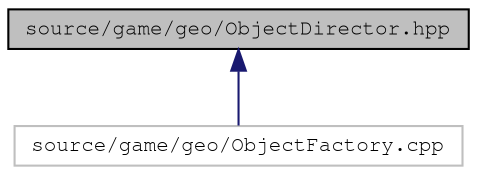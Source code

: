 digraph "source/game/geo/ObjectDirector.hpp"
{
 // LATEX_PDF_SIZE
  edge [fontname="FreeMono",fontsize="10",labelfontname="FreeMono",labelfontsize="10"];
  node [fontname="FreeMono",fontsize="10",shape=record];
  Node1 [label="source/game/geo/ObjectDirector.hpp",height=0.2,width=0.4,color="black", fillcolor="grey75", style="filled", fontcolor="black",tooltip="Manages the objects and related tables!"];
  Node1 -> Node2 [dir="back",color="midnightblue",fontsize="10",style="solid",fontname="FreeMono"];
  Node2 [label="source/game/geo/ObjectFactory.cpp",height=0.2,width=0.4,color="grey75", fillcolor="white", style="filled",tooltip=" "];
}
